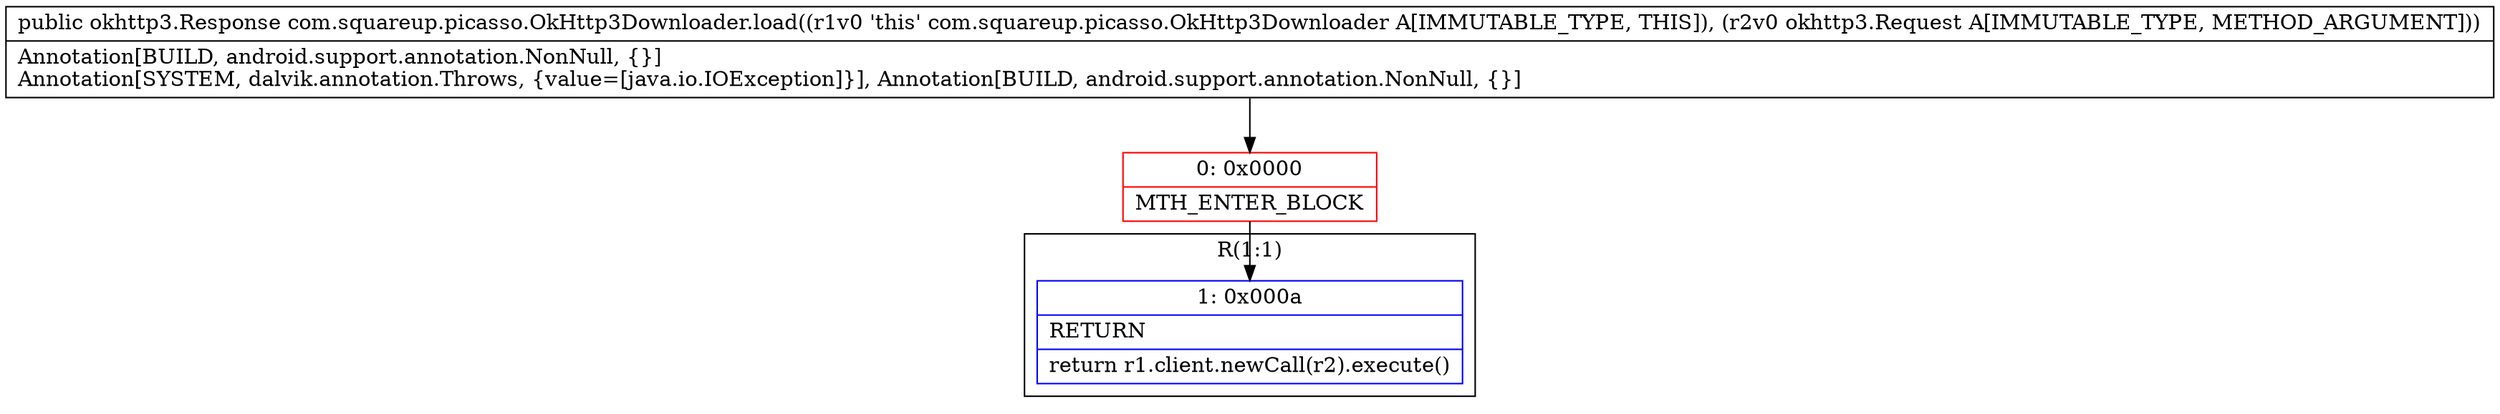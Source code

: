 digraph "CFG forcom.squareup.picasso.OkHttp3Downloader.load(Lokhttp3\/Request;)Lokhttp3\/Response;" {
subgraph cluster_Region_542285325 {
label = "R(1:1)";
node [shape=record,color=blue];
Node_1 [shape=record,label="{1\:\ 0x000a|RETURN\l|return r1.client.newCall(r2).execute()\l}"];
}
Node_0 [shape=record,color=red,label="{0\:\ 0x0000|MTH_ENTER_BLOCK\l}"];
MethodNode[shape=record,label="{public okhttp3.Response com.squareup.picasso.OkHttp3Downloader.load((r1v0 'this' com.squareup.picasso.OkHttp3Downloader A[IMMUTABLE_TYPE, THIS]), (r2v0 okhttp3.Request A[IMMUTABLE_TYPE, METHOD_ARGUMENT]))  | Annotation[BUILD, android.support.annotation.NonNull, \{\}]\lAnnotation[SYSTEM, dalvik.annotation.Throws, \{value=[java.io.IOException]\}], Annotation[BUILD, android.support.annotation.NonNull, \{\}]\l}"];
MethodNode -> Node_0;
Node_0 -> Node_1;
}

